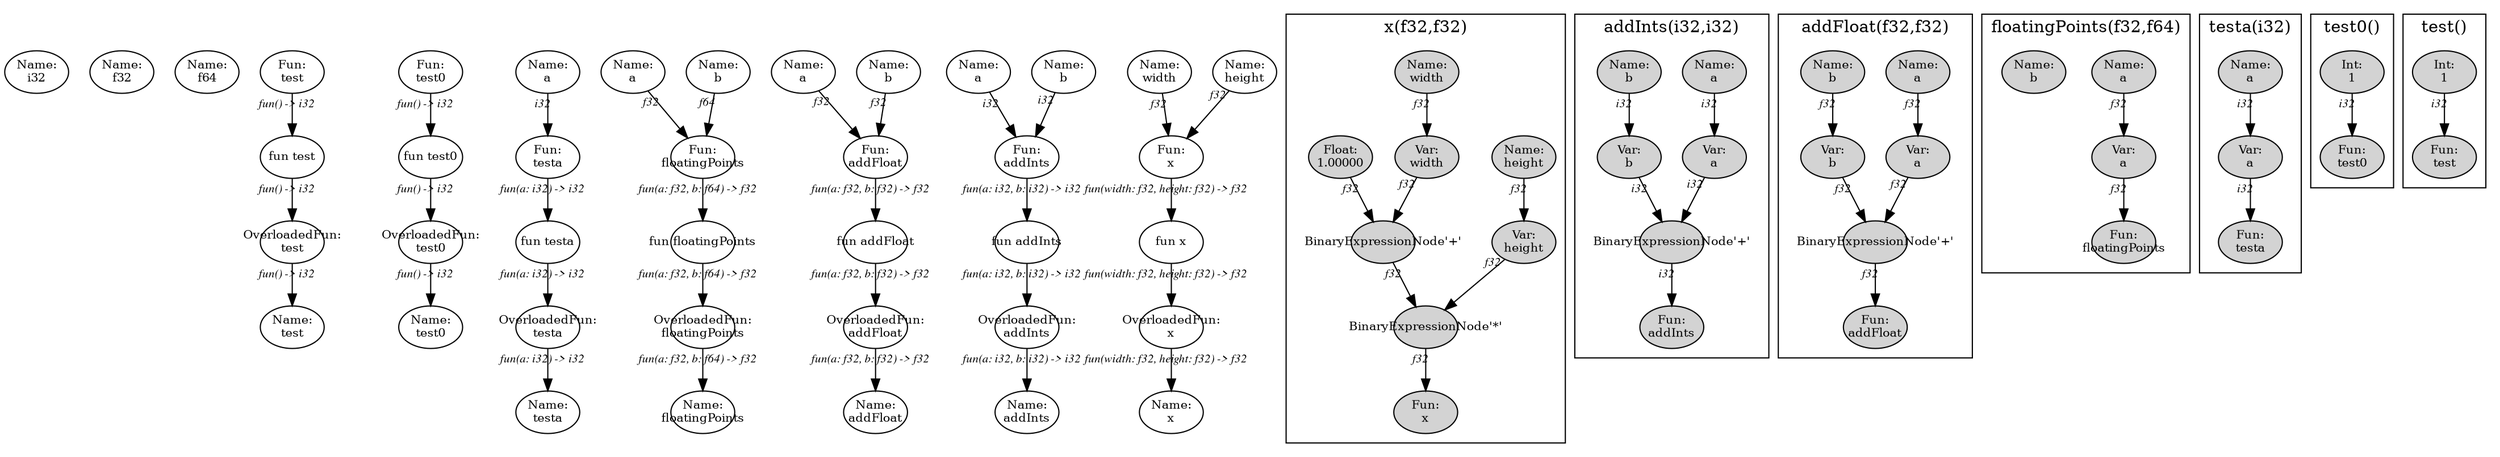 digraph Document {
  node [fixedsize=shape fontsize=10]
  1 [label="Name:\ni32"];
  2 [label="Name:\nf32"];
  3 [label="Name:\nf64"];
  4 [label="OverloadedFun:\ntest"];
  5 [label="fun test"];
  6 [label="Fun:\ntest"];
  7 [label="Name:\ntest"];
  8 [label="OverloadedFun:\ntest0"];
  9 [label="fun test0"];
  10 [label="Fun:\ntest0"];
  11 [label="Name:\ntest0"];
  12 [label="OverloadedFun:\ntesta"];
  13 [label="fun testa"];
  14 [label="Fun:\ntesta"];
  15 [label="Name:\na"];
  16 [label="Name:\ntesta"];
  17 [label="OverloadedFun:\nfloatingPoints"];
  18 [label="fun floatingPoints"];
  19 [label="Fun:\nfloatingPoints"];
  20 [label="Name:\na"];
  21 [label="Name:\nb"];
  22 [label="Name:\nfloatingPoints"];
  23 [label="OverloadedFun:\naddFloat"];
  24 [label="fun addFloat"];
  25 [label="Fun:\naddFloat"];
  26 [label="Name:\na"];
  27 [label="Name:\nb"];
  28 [label="Name:\naddFloat"];
  29 [label="OverloadedFun:\naddInts"];
  30 [label="fun addInts"];
  31 [label="Fun:\naddInts"];
  32 [label="Name:\na"];
  33 [label="Name:\nb"];
  34 [label="Name:\naddInts"];
  35 [label="OverloadedFun:\nx"];
  36 [label="fun x"];
  37 [label="Fun:\nx"];
  38 [label="Name:\nwidth"];
  39 [label="Name:\nheight"];
  40 [label="Name:\nx"];
  subgraph cluster0 {
    node [style=filled];
    41 [label="Name:\nwidth"];
    42 [label="Name:\nheight"];
    43 [label="BinaryExpressionNode'*'"];
    44 [label="BinaryExpressionNode'+'"];
    45 [label="Var:\nwidth"];
    46 [label="Float:\n1.00000"];
    47 [label="Var:\nheight"];
    48 [label="Fun:\nx"];
    41 -> 45[taillabel="f32" labeldistance="1" fontname="times  italic" fontsize = 10  ];
    42 -> 47[taillabel="f32" labeldistance="1" fontname="times  italic" fontsize = 10  ];
    43 -> 48[taillabel="f32" labeldistance="1" fontname="times  italic" fontsize = 10  ];
    44 -> 43[taillabel="f32" labeldistance="1" fontname="times  italic" fontsize = 10  ];
    45 -> 44[taillabel="f32" labeldistance="1" fontname="times  italic" fontsize = 10  ];
    46 -> 44[taillabel="f32" labeldistance="1" fontname="times  italic" fontsize = 10  ];
    47 -> 43[taillabel="f32" labeldistance="1" fontname="times  italic" fontsize = 10  ];
  label = "x(f32,f32)";
}
  subgraph cluster1 {
    node [style=filled];
    49 [label="Name:\na"];
    50 [label="Name:\nb"];
    51 [label="BinaryExpressionNode'+'"];
    52 [label="Var:\na"];
    53 [label="Var:\nb"];
    54 [label="Fun:\naddInts"];
    49 -> 52[taillabel="i32" labeldistance="1" fontname="times  italic" fontsize = 10  ];
    50 -> 53[taillabel="i32" labeldistance="1" fontname="times  italic" fontsize = 10  ];
    51 -> 54[taillabel="i32" labeldistance="1" fontname="times  italic" fontsize = 10  ];
    52 -> 51[taillabel="i32" labeldistance="1" fontname="times  italic" fontsize = 10  ];
    53 -> 51[taillabel="i32" labeldistance="1" fontname="times  italic" fontsize = 10  ];
  label = "addInts(i32,i32)";
}
  subgraph cluster2 {
    node [style=filled];
    55 [label="Name:\na"];
    56 [label="Name:\nb"];
    57 [label="BinaryExpressionNode'+'"];
    58 [label="Var:\na"];
    59 [label="Var:\nb"];
    60 [label="Fun:\naddFloat"];
    55 -> 58[taillabel="f32" labeldistance="1" fontname="times  italic" fontsize = 10  ];
    56 -> 59[taillabel="f32" labeldistance="1" fontname="times  italic" fontsize = 10  ];
    57 -> 60[taillabel="f32" labeldistance="1" fontname="times  italic" fontsize = 10  ];
    58 -> 57[taillabel="f32" labeldistance="1" fontname="times  italic" fontsize = 10  ];
    59 -> 57[taillabel="f32" labeldistance="1" fontname="times  italic" fontsize = 10  ];
  label = "addFloat(f32,f32)";
}
  subgraph cluster3 {
    node [style=filled];
    61 [label="Name:\na"];
    62 [label="Name:\nb"];
    63 [label="Var:\na"];
    64 [label="Fun:\nfloatingPoints"];
    61 -> 63[taillabel="f32" labeldistance="1" fontname="times  italic" fontsize = 10  ];
    63 -> 64[taillabel="f32" labeldistance="1" fontname="times  italic" fontsize = 10  ];
  label = "floatingPoints(f32,f64)";
}
  subgraph cluster4 {
    node [style=filled];
    65 [label="Name:\na"];
    66 [label="Var:\na"];
    67 [label="Fun:\ntesta"];
    65 -> 66[taillabel="i32" labeldistance="1" fontname="times  italic" fontsize = 10  ];
    66 -> 67[taillabel="i32" labeldistance="1" fontname="times  italic" fontsize = 10  ];
  label = "testa(i32)";
}
  subgraph cluster5 {
    node [style=filled];
    68 [label="Int:\n1"];
    69 [label="Fun:\ntest0"];
    68 -> 69[taillabel="i32" labeldistance="1" fontname="times  italic" fontsize = 10  ];
  label = "test0()";
}
  subgraph cluster6 {
    node [style=filled];
    70 [label="Int:\n1"];
    71 [label="Fun:\ntest"];
    70 -> 71[taillabel="i32" labeldistance="1" fontname="times  italic" fontsize = 10  ];
  label = "test()";
}
  4 -> 7[taillabel="fun() -> i32" labeldistance="1" fontname="times  italic" fontsize = 10  ];
  5 -> 4[taillabel="fun() -> i32" labeldistance="1" fontname="times  italic" fontsize = 10  ];
  6 -> 5[taillabel="fun() -> i32" labeldistance="1" fontname="times  italic" fontsize = 10  ];
  8 -> 11[taillabel="fun() -> i32" labeldistance="1" fontname="times  italic" fontsize = 10  ];
  9 -> 8[taillabel="fun() -> i32" labeldistance="1" fontname="times  italic" fontsize = 10  ];
  10 -> 9[taillabel="fun() -> i32" labeldistance="1" fontname="times  italic" fontsize = 10  ];
  12 -> 16[taillabel="fun(a: i32) -> i32" labeldistance="1" fontname="times  italic" fontsize = 10  ];
  13 -> 12[taillabel="fun(a: i32) -> i32" labeldistance="1" fontname="times  italic" fontsize = 10  ];
  14 -> 13[taillabel="fun(a: i32) -> i32" labeldistance="1" fontname="times  italic" fontsize = 10  ];
  15 -> 14[taillabel="i32" labeldistance="1" fontname="times  italic" fontsize = 10  ];
  17 -> 22[taillabel="fun(a: f32, b: f64) -> f32" labeldistance="1" fontname="times  italic" fontsize = 10  ];
  18 -> 17[taillabel="fun(a: f32, b: f64) -> f32" labeldistance="1" fontname="times  italic" fontsize = 10  ];
  19 -> 18[taillabel="fun(a: f32, b: f64) -> f32" labeldistance="1" fontname="times  italic" fontsize = 10  ];
  20 -> 19[taillabel="f32" labeldistance="1" fontname="times  italic" fontsize = 10  ];
  21 -> 19[taillabel="f64" labeldistance="1" fontname="times  italic" fontsize = 10  ];
  23 -> 28[taillabel="fun(a: f32, b: f32) -> f32" labeldistance="1" fontname="times  italic" fontsize = 10  ];
  24 -> 23[taillabel="fun(a: f32, b: f32) -> f32" labeldistance="1" fontname="times  italic" fontsize = 10  ];
  25 -> 24[taillabel="fun(a: f32, b: f32) -> f32" labeldistance="1" fontname="times  italic" fontsize = 10  ];
  26 -> 25[taillabel="f32" labeldistance="1" fontname="times  italic" fontsize = 10  ];
  27 -> 25[taillabel="f32" labeldistance="1" fontname="times  italic" fontsize = 10  ];
  29 -> 34[taillabel="fun(a: i32, b: i32) -> i32" labeldistance="1" fontname="times  italic" fontsize = 10  ];
  30 -> 29[taillabel="fun(a: i32, b: i32) -> i32" labeldistance="1" fontname="times  italic" fontsize = 10  ];
  31 -> 30[taillabel="fun(a: i32, b: i32) -> i32" labeldistance="1" fontname="times  italic" fontsize = 10  ];
  32 -> 31[taillabel="i32" labeldistance="1" fontname="times  italic" fontsize = 10  ];
  33 -> 31[taillabel="i32" labeldistance="1" fontname="times  italic" fontsize = 10  ];
  35 -> 40[taillabel="fun(width: f32, height: f32) -> f32" labeldistance="1" fontname="times  italic" fontsize = 10  ];
  36 -> 35[taillabel="fun(width: f32, height: f32) -> f32" labeldistance="1" fontname="times  italic" fontsize = 10  ];
  37 -> 36[taillabel="fun(width: f32, height: f32) -> f32" labeldistance="1" fontname="times  italic" fontsize = 10  ];
  38 -> 37[taillabel="f32" labeldistance="1" fontname="times  italic" fontsize = 10  ];
  39 -> 37[taillabel="f32" labeldistance="1" fontname="times  italic" fontsize = 10  ];
  label="";
}
